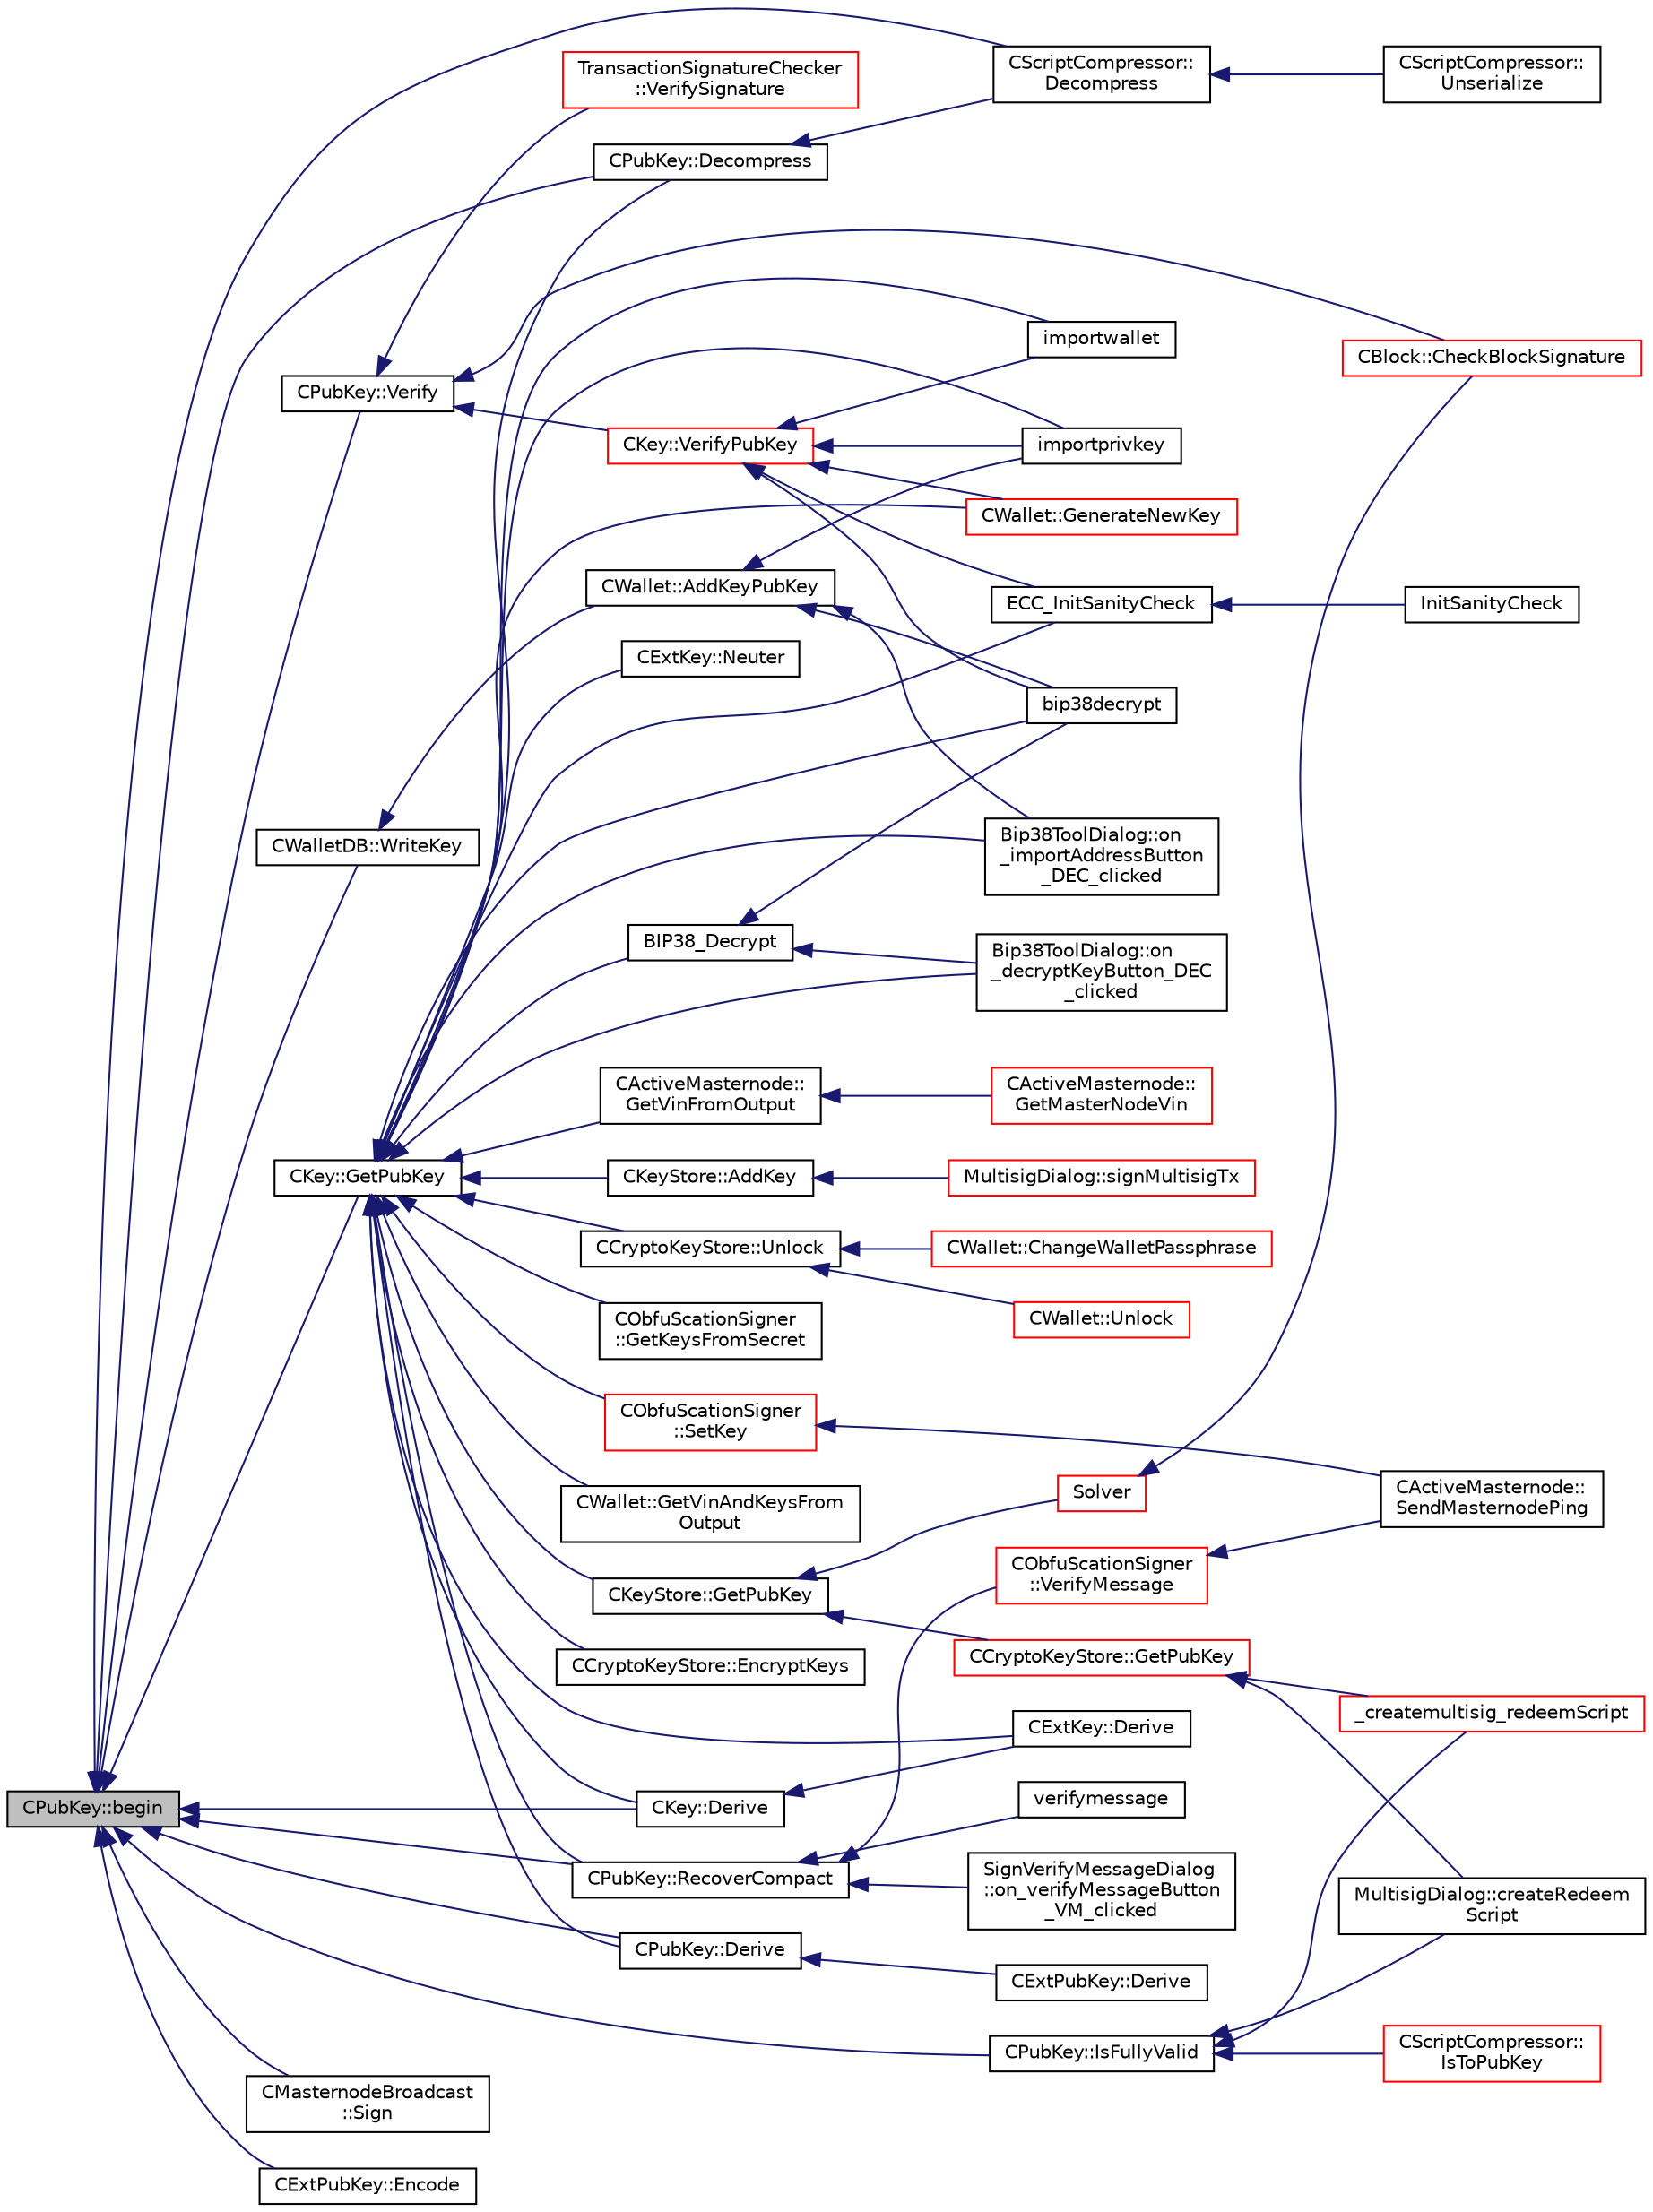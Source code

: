 digraph "CPubKey::begin"
{
  edge [fontname="Helvetica",fontsize="10",labelfontname="Helvetica",labelfontsize="10"];
  node [fontname="Helvetica",fontsize="10",shape=record];
  rankdir="LR";
  Node18 [label="CPubKey::begin",height=0.2,width=0.4,color="black", fillcolor="grey75", style="filled", fontcolor="black"];
  Node18 -> Node19 [dir="back",color="midnightblue",fontsize="10",style="solid",fontname="Helvetica"];
  Node19 [label="CScriptCompressor::\lDecompress",height=0.2,width=0.4,color="black", fillcolor="white", style="filled",URL="$class_c_script_compressor.html#a1feb663ddab3a45218c7cb02f2a25717"];
  Node19 -> Node20 [dir="back",color="midnightblue",fontsize="10",style="solid",fontname="Helvetica"];
  Node20 [label="CScriptCompressor::\lUnserialize",height=0.2,width=0.4,color="black", fillcolor="white", style="filled",URL="$class_c_script_compressor.html#a016fa6e3d2735d95fcf773271da073d5"];
  Node18 -> Node21 [dir="back",color="midnightblue",fontsize="10",style="solid",fontname="Helvetica"];
  Node21 [label="CKey::GetPubKey",height=0.2,width=0.4,color="black", fillcolor="white", style="filled",URL="$class_c_key.html#aa1085c59603a62db6ec776300f250337",tooltip="Compute the public key from a private key. "];
  Node21 -> Node22 [dir="back",color="midnightblue",fontsize="10",style="solid",fontname="Helvetica"];
  Node22 [label="CActiveMasternode::\lGetVinFromOutput",height=0.2,width=0.4,color="black", fillcolor="white", style="filled",URL="$class_c_active_masternode.html#abc2ae1e24001f80ace4bbea2b6453944"];
  Node22 -> Node23 [dir="back",color="midnightblue",fontsize="10",style="solid",fontname="Helvetica"];
  Node23 [label="CActiveMasternode::\lGetMasterNodeVin",height=0.2,width=0.4,color="red", fillcolor="white", style="filled",URL="$class_c_active_masternode.html#adc93036b86ee9ef6abe5e0b783a51283",tooltip="Get 10000 PIV input that can be used for the Masternode. "];
  Node21 -> Node28 [dir="back",color="midnightblue",fontsize="10",style="solid",fontname="Helvetica"];
  Node28 [label="BIP38_Decrypt",height=0.2,width=0.4,color="black", fillcolor="white", style="filled",URL="$bip38_8h.html#a3a8abd78d8750c4c7622d7acd3815743"];
  Node28 -> Node29 [dir="back",color="midnightblue",fontsize="10",style="solid",fontname="Helvetica"];
  Node29 [label="Bip38ToolDialog::on\l_decryptKeyButton_DEC\l_clicked",height=0.2,width=0.4,color="black", fillcolor="white", style="filled",URL="$class_bip38_tool_dialog.html#a7675f3df0cc4dc22a100052a5b099191"];
  Node28 -> Node30 [dir="back",color="midnightblue",fontsize="10",style="solid",fontname="Helvetica"];
  Node30 [label="bip38decrypt",height=0.2,width=0.4,color="black", fillcolor="white", style="filled",URL="$rpcdump_8cpp.html#a64a0e2e87f6d741efd662ac94080159d"];
  Node21 -> Node31 [dir="back",color="midnightblue",fontsize="10",style="solid",fontname="Helvetica"];
  Node31 [label="CCryptoKeyStore::Unlock",height=0.2,width=0.4,color="black", fillcolor="white", style="filled",URL="$class_c_crypto_key_store.html#a81bd70e18aa75f566526620a74f9cd88"];
  Node31 -> Node32 [dir="back",color="midnightblue",fontsize="10",style="solid",fontname="Helvetica"];
  Node32 [label="CWallet::Unlock",height=0.2,width=0.4,color="red", fillcolor="white", style="filled",URL="$group__map_wallet.html#ga654ae5a3a7c4c7c7bfd271f108781b40"];
  Node31 -> Node59 [dir="back",color="midnightblue",fontsize="10",style="solid",fontname="Helvetica"];
  Node59 [label="CWallet::ChangeWalletPassphrase",height=0.2,width=0.4,color="red", fillcolor="white", style="filled",URL="$group__map_wallet.html#ga4abcec3066e7c462f4564c159fc15031"];
  Node21 -> Node62 [dir="back",color="midnightblue",fontsize="10",style="solid",fontname="Helvetica"];
  Node62 [label="CCryptoKeyStore::EncryptKeys",height=0.2,width=0.4,color="black", fillcolor="white", style="filled",URL="$class_c_crypto_key_store.html#a8c0f6b63fb04193df16243c4459b7c61",tooltip="will encrypt previously unencrypted keys "];
  Node21 -> Node63 [dir="back",color="midnightblue",fontsize="10",style="solid",fontname="Helvetica"];
  Node63 [label="CKey::Derive",height=0.2,width=0.4,color="black", fillcolor="white", style="filled",URL="$class_c_key.html#a5166e6f49c17c3ad47ac0fa89305307b",tooltip="Derive BIP32 child key. "];
  Node63 -> Node64 [dir="back",color="midnightblue",fontsize="10",style="solid",fontname="Helvetica"];
  Node64 [label="CExtKey::Derive",height=0.2,width=0.4,color="black", fillcolor="white", style="filled",URL="$struct_c_ext_key.html#a589df63664c6d12bfe071b747a245b1d"];
  Node21 -> Node64 [dir="back",color="midnightblue",fontsize="10",style="solid",fontname="Helvetica"];
  Node21 -> Node65 [dir="back",color="midnightblue",fontsize="10",style="solid",fontname="Helvetica"];
  Node65 [label="CExtKey::Neuter",height=0.2,width=0.4,color="black", fillcolor="white", style="filled",URL="$struct_c_ext_key.html#a4ea6bbc6c9bda4f8d77cade114155569"];
  Node21 -> Node66 [dir="back",color="midnightblue",fontsize="10",style="solid",fontname="Helvetica"];
  Node66 [label="ECC_InitSanityCheck",height=0.2,width=0.4,color="black", fillcolor="white", style="filled",URL="$key_8h.html#a55cc40f04bf887c1000667caccb0684a",tooltip="Check that required EC support is available at runtime. "];
  Node66 -> Node67 [dir="back",color="midnightblue",fontsize="10",style="solid",fontname="Helvetica"];
  Node67 [label="InitSanityCheck",height=0.2,width=0.4,color="black", fillcolor="white", style="filled",URL="$init_8cpp.html#a878797b40fb8eb0d7f330a41d7742d11",tooltip="Sanity checks Ensure that DIVX is running in a usable environment with all necessary library support..."];
  Node21 -> Node68 [dir="back",color="midnightblue",fontsize="10",style="solid",fontname="Helvetica"];
  Node68 [label="CKeyStore::GetPubKey",height=0.2,width=0.4,color="black", fillcolor="white", style="filled",URL="$class_c_key_store.html#ab83687ea4c9df138b21f6ec3e9809f42"];
  Node68 -> Node69 [dir="back",color="midnightblue",fontsize="10",style="solid",fontname="Helvetica"];
  Node69 [label="CCryptoKeyStore::GetPubKey",height=0.2,width=0.4,color="red", fillcolor="white", style="filled",URL="$class_c_crypto_key_store.html#a20b474adfe6900bb36cd4fd6f9c31380"];
  Node69 -> Node70 [dir="back",color="midnightblue",fontsize="10",style="solid",fontname="Helvetica"];
  Node70 [label="MultisigDialog::createRedeem\lScript",height=0.2,width=0.4,color="black", fillcolor="white", style="filled",URL="$class_multisig_dialog.html#a855bc7e7c77ab68f0cb5f9f62f4abf90"];
  Node69 -> Node111 [dir="back",color="midnightblue",fontsize="10",style="solid",fontname="Helvetica"];
  Node111 [label="_createmultisig_redeemScript",height=0.2,width=0.4,color="red", fillcolor="white", style="filled",URL="$rpcwallet_8cpp.html#aa9b91e060b2d18fffb3b57a679441e68",tooltip="Used by addmultisigaddress / createmultisig: "];
  Node68 -> Node114 [dir="back",color="midnightblue",fontsize="10",style="solid",fontname="Helvetica"];
  Node114 [label="Solver",height=0.2,width=0.4,color="red", fillcolor="white", style="filled",URL="$sign_8cpp.html#a8e31b29d5a654a570c493f7aa9c3abd9",tooltip="Sign scriptPubKey with private keys stored in keystore, given transaction hash and hash type..."];
  Node114 -> Node117 [dir="back",color="midnightblue",fontsize="10",style="solid",fontname="Helvetica"];
  Node117 [label="CBlock::CheckBlockSignature",height=0.2,width=0.4,color="red", fillcolor="white", style="filled",URL="$class_c_block.html#a2ff0deeda85c23cde1a78365d6fc6c2c"];
  Node21 -> Node124 [dir="back",color="midnightblue",fontsize="10",style="solid",fontname="Helvetica"];
  Node124 [label="CKeyStore::AddKey",height=0.2,width=0.4,color="black", fillcolor="white", style="filled",URL="$class_c_key_store.html#a0b4ca43724cfcc6e2ea70c0baa192750"];
  Node124 -> Node46 [dir="back",color="midnightblue",fontsize="10",style="solid",fontname="Helvetica"];
  Node46 [label="MultisigDialog::signMultisigTx",height=0.2,width=0.4,color="red", fillcolor="white", style="filled",URL="$class_multisig_dialog.html#accd639f522281361bdf409e88909eb98"];
  Node21 -> Node125 [dir="back",color="midnightblue",fontsize="10",style="solid",fontname="Helvetica"];
  Node125 [label="CObfuScationSigner\l::SetKey",height=0.2,width=0.4,color="red", fillcolor="white", style="filled",URL="$class_c_obfu_scation_signer.html#a4a12e41611db1b711d59ac4c3323dd36",tooltip="Set the private/public key values, returns true if successful. "];
  Node125 -> Node126 [dir="back",color="midnightblue",fontsize="10",style="solid",fontname="Helvetica"];
  Node126 [label="CActiveMasternode::\lSendMasternodePing",height=0.2,width=0.4,color="black", fillcolor="white", style="filled",URL="$class_c_active_masternode.html#ae30a82106f2c0b6875344e39e49393c2",tooltip="Ping Masternode. "];
  Node21 -> Node146 [dir="back",color="midnightblue",fontsize="10",style="solid",fontname="Helvetica"];
  Node146 [label="CObfuScationSigner\l::GetKeysFromSecret",height=0.2,width=0.4,color="black", fillcolor="white", style="filled",URL="$class_c_obfu_scation_signer.html#a1e649a4b0bbeb5921ce2c37a240a98ae",tooltip="Set the private/public key values, returns true if successful. "];
  Node21 -> Node147 [dir="back",color="midnightblue",fontsize="10",style="solid",fontname="Helvetica"];
  Node147 [label="CPubKey::RecoverCompact",height=0.2,width=0.4,color="black", fillcolor="white", style="filled",URL="$class_c_pub_key.html#a169505e735a02db385486b0affeb565c",tooltip="Recover a public key from a compact signature. "];
  Node147 -> Node148 [dir="back",color="midnightblue",fontsize="10",style="solid",fontname="Helvetica"];
  Node148 [label="CObfuScationSigner\l::VerifyMessage",height=0.2,width=0.4,color="red", fillcolor="white", style="filled",URL="$class_c_obfu_scation_signer.html#aaf770086b8defa6568da76bee8fb5269",tooltip="Verify the message, returns true if succcessful. "];
  Node148 -> Node126 [dir="back",color="midnightblue",fontsize="10",style="solid",fontname="Helvetica"];
  Node147 -> Node152 [dir="back",color="midnightblue",fontsize="10",style="solid",fontname="Helvetica"];
  Node152 [label="SignVerifyMessageDialog\l::on_verifyMessageButton\l_VM_clicked",height=0.2,width=0.4,color="black", fillcolor="white", style="filled",URL="$class_sign_verify_message_dialog.html#ae37dec200b27f23c409221511447ae1e"];
  Node147 -> Node153 [dir="back",color="midnightblue",fontsize="10",style="solid",fontname="Helvetica"];
  Node153 [label="verifymessage",height=0.2,width=0.4,color="black", fillcolor="white", style="filled",URL="$rpcmisc_8cpp.html#ad8fce781dfd9dfd4866bba2a4589141a"];
  Node21 -> Node154 [dir="back",color="midnightblue",fontsize="10",style="solid",fontname="Helvetica"];
  Node154 [label="CPubKey::Decompress",height=0.2,width=0.4,color="black", fillcolor="white", style="filled",URL="$class_c_pub_key.html#a572689418fecf47b300a11519bc3da36",tooltip="Turn this public key into an uncompressed public key. "];
  Node154 -> Node19 [dir="back",color="midnightblue",fontsize="10",style="solid",fontname="Helvetica"];
  Node21 -> Node155 [dir="back",color="midnightblue",fontsize="10",style="solid",fontname="Helvetica"];
  Node155 [label="CPubKey::Derive",height=0.2,width=0.4,color="black", fillcolor="white", style="filled",URL="$class_c_pub_key.html#a6e70269c1be731ace2fce8bfba9a0c36",tooltip="Derive BIP32 child pubkey. "];
  Node155 -> Node156 [dir="back",color="midnightblue",fontsize="10",style="solid",fontname="Helvetica"];
  Node156 [label="CExtPubKey::Derive",height=0.2,width=0.4,color="black", fillcolor="white", style="filled",URL="$struct_c_ext_pub_key.html#a2dae8fcc00b9617589dd0b1444f95ec8"];
  Node21 -> Node29 [dir="back",color="midnightblue",fontsize="10",style="solid",fontname="Helvetica"];
  Node21 -> Node41 [dir="back",color="midnightblue",fontsize="10",style="solid",fontname="Helvetica"];
  Node41 [label="Bip38ToolDialog::on\l_importAddressButton\l_DEC_clicked",height=0.2,width=0.4,color="black", fillcolor="white", style="filled",URL="$class_bip38_tool_dialog.html#a20a1363ad4ff8e241583b3ceb19379e6"];
  Node21 -> Node157 [dir="back",color="midnightblue",fontsize="10",style="solid",fontname="Helvetica"];
  Node157 [label="importprivkey",height=0.2,width=0.4,color="black", fillcolor="white", style="filled",URL="$rpcdump_8cpp.html#a3a6fdb974fce01220a895393d444e981"];
  Node21 -> Node158 [dir="back",color="midnightblue",fontsize="10",style="solid",fontname="Helvetica"];
  Node158 [label="importwallet",height=0.2,width=0.4,color="black", fillcolor="white", style="filled",URL="$rpcdump_8cpp.html#a2566d5c9dd1938b74e70398cdb3ac5c1"];
  Node21 -> Node30 [dir="back",color="midnightblue",fontsize="10",style="solid",fontname="Helvetica"];
  Node21 -> Node159 [dir="back",color="midnightblue",fontsize="10",style="solid",fontname="Helvetica"];
  Node159 [label="CWallet::GenerateNewKey",height=0.2,width=0.4,color="red", fillcolor="white", style="filled",URL="$group__map_wallet.html#ga061fe7f54f80ec40f856b3e6365c2f4a"];
  Node21 -> Node176 [dir="back",color="midnightblue",fontsize="10",style="solid",fontname="Helvetica"];
  Node176 [label="CWallet::GetVinAndKeysFrom\lOutput",height=0.2,width=0.4,color="black", fillcolor="white", style="filled",URL="$group__map_wallet.html#ga7621515b3195b8c8fb130c509725c9f2",tooltip="Extract txin information and keys from output. "];
  Node18 -> Node63 [dir="back",color="midnightblue",fontsize="10",style="solid",fontname="Helvetica"];
  Node18 -> Node177 [dir="back",color="midnightblue",fontsize="10",style="solid",fontname="Helvetica"];
  Node177 [label="CMasternodeBroadcast\l::Sign",height=0.2,width=0.4,color="black", fillcolor="white", style="filled",URL="$class_c_masternode_broadcast.html#a60496c36bcb74c3f5516faac1a08b376"];
  Node18 -> Node178 [dir="back",color="midnightblue",fontsize="10",style="solid",fontname="Helvetica"];
  Node178 [label="CPubKey::Verify",height=0.2,width=0.4,color="black", fillcolor="white", style="filled",URL="$class_c_pub_key.html#a5b3fef213b227394ca9d0a1e3baa957e",tooltip="Verify a DER signature (~72 bytes). "];
  Node178 -> Node179 [dir="back",color="midnightblue",fontsize="10",style="solid",fontname="Helvetica"];
  Node179 [label="CKey::VerifyPubKey",height=0.2,width=0.4,color="red", fillcolor="white", style="filled",URL="$class_c_key.html#ac53425b8d0f89067bce781c485101b20",tooltip="Verify thoroughly whether a private key and a public key match. "];
  Node179 -> Node66 [dir="back",color="midnightblue",fontsize="10",style="solid",fontname="Helvetica"];
  Node179 -> Node157 [dir="back",color="midnightblue",fontsize="10",style="solid",fontname="Helvetica"];
  Node179 -> Node158 [dir="back",color="midnightblue",fontsize="10",style="solid",fontname="Helvetica"];
  Node179 -> Node30 [dir="back",color="midnightblue",fontsize="10",style="solid",fontname="Helvetica"];
  Node179 -> Node159 [dir="back",color="midnightblue",fontsize="10",style="solid",fontname="Helvetica"];
  Node178 -> Node117 [dir="back",color="midnightblue",fontsize="10",style="solid",fontname="Helvetica"];
  Node178 -> Node181 [dir="back",color="midnightblue",fontsize="10",style="solid",fontname="Helvetica"];
  Node181 [label="TransactionSignatureChecker\l::VerifySignature",height=0.2,width=0.4,color="red", fillcolor="white", style="filled",URL="$class_transaction_signature_checker.html#a8691f10179573b1421defe3843c04c96"];
  Node18 -> Node147 [dir="back",color="midnightblue",fontsize="10",style="solid",fontname="Helvetica"];
  Node18 -> Node183 [dir="back",color="midnightblue",fontsize="10",style="solid",fontname="Helvetica"];
  Node183 [label="CPubKey::IsFullyValid",height=0.2,width=0.4,color="black", fillcolor="white", style="filled",URL="$class_c_pub_key.html#a69d8d49962240a5696410229dd83c93e",tooltip="fully validate whether this is a valid public key (more expensive than IsValid()) ..."];
  Node183 -> Node184 [dir="back",color="midnightblue",fontsize="10",style="solid",fontname="Helvetica"];
  Node184 [label="CScriptCompressor::\lIsToPubKey",height=0.2,width=0.4,color="red", fillcolor="white", style="filled",URL="$class_c_script_compressor.html#a19a67455a106e2e0528bc97cb60d2391"];
  Node183 -> Node70 [dir="back",color="midnightblue",fontsize="10",style="solid",fontname="Helvetica"];
  Node183 -> Node111 [dir="back",color="midnightblue",fontsize="10",style="solid",fontname="Helvetica"];
  Node18 -> Node154 [dir="back",color="midnightblue",fontsize="10",style="solid",fontname="Helvetica"];
  Node18 -> Node155 [dir="back",color="midnightblue",fontsize="10",style="solid",fontname="Helvetica"];
  Node18 -> Node188 [dir="back",color="midnightblue",fontsize="10",style="solid",fontname="Helvetica"];
  Node188 [label="CExtPubKey::Encode",height=0.2,width=0.4,color="black", fillcolor="white", style="filled",URL="$struct_c_ext_pub_key.html#a3a2ca2ede05e4b709e0a9a1bcee4de1e"];
  Node18 -> Node189 [dir="back",color="midnightblue",fontsize="10",style="solid",fontname="Helvetica"];
  Node189 [label="CWalletDB::WriteKey",height=0.2,width=0.4,color="black", fillcolor="white", style="filled",URL="$class_c_wallet_d_b.html#a7ebef5e0c7f604aa2159ba96d527e3a2"];
  Node189 -> Node190 [dir="back",color="midnightblue",fontsize="10",style="solid",fontname="Helvetica"];
  Node190 [label="CWallet::AddKeyPubKey",height=0.2,width=0.4,color="black", fillcolor="white", style="filled",URL="$group__map_wallet.html#ga3240da36cd717146296969227a3e0bd5",tooltip="Adds a key to the store, and saves it to disk. "];
  Node190 -> Node41 [dir="back",color="midnightblue",fontsize="10",style="solid",fontname="Helvetica"];
  Node190 -> Node157 [dir="back",color="midnightblue",fontsize="10",style="solid",fontname="Helvetica"];
  Node190 -> Node30 [dir="back",color="midnightblue",fontsize="10",style="solid",fontname="Helvetica"];
}
